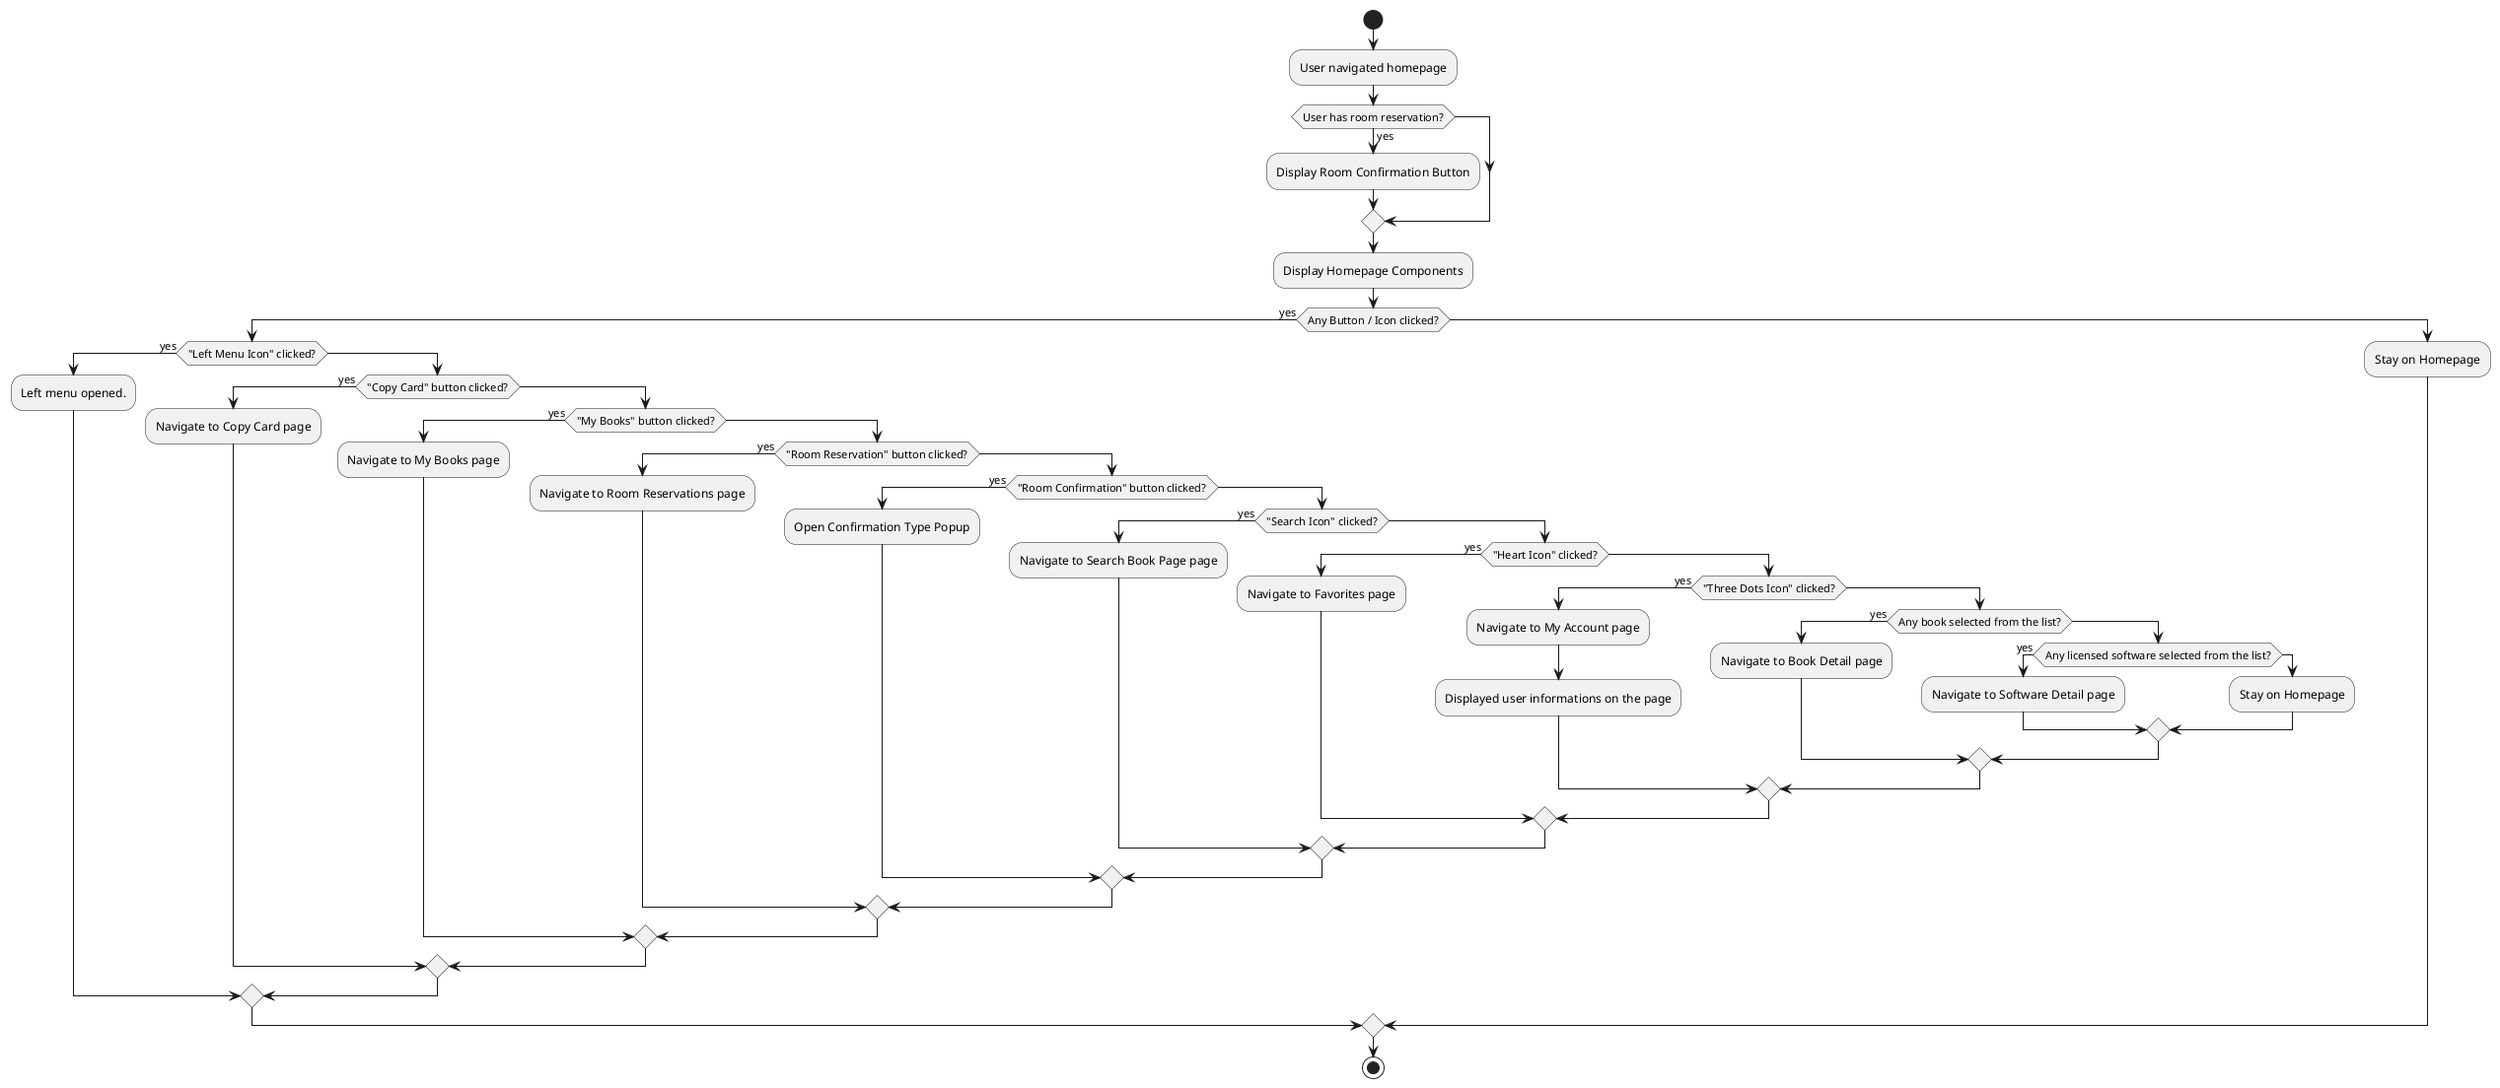@startuml

start
:User navigated homepage;

  if(User has room reservation?) then(yes)
   :Display Room Confirmation Button;
  endif
  :Display Homepage Components;
  if (Any Button / Icon clicked?) then (yes)
    if ("Left Menu Icon" clicked?) then (yes)
      :Left menu opened.;
      
    else
      if ("Copy Card" button clicked?) then (yes)
        :Navigate to Copy Card page;
      else
        if ("My Books" button clicked?) then (yes)
          :Navigate to My Books page;
        else
          if ("Room Reservation" button clicked?) then (yes)
            :Navigate to Room Reservations page;
          else
            if("Room Confirmation" button clicked?) then (yes)
             :Open Confirmation Type Popup;
            else
             if ("Search Icon" clicked?) then (yes)
               :Navigate to Search Book Page page;
             else
               if ("Heart Icon" clicked?) then (yes)
                 :Navigate to Favorites page;
               else
                 if ("Three Dots Icon" clicked?) then (yes)
                   :Navigate to My Account page;
                   :Displayed user informations on the page;
                 else
                   if (Any book selected from the list?) then (yes)
                     :Navigate to Book Detail page;
                   else
                     if (Any licensed software selected from the list?) then (yes)
                       :Navigate to Software Detail page;
                     else
                       :Stay on Homepage;
                     endif
                   endif
                 endif
               endif
             endif
            endif
           endif
        endif
      endif
    endif
  else
    :Stay on Homepage;
  endif

stop

@enduml
